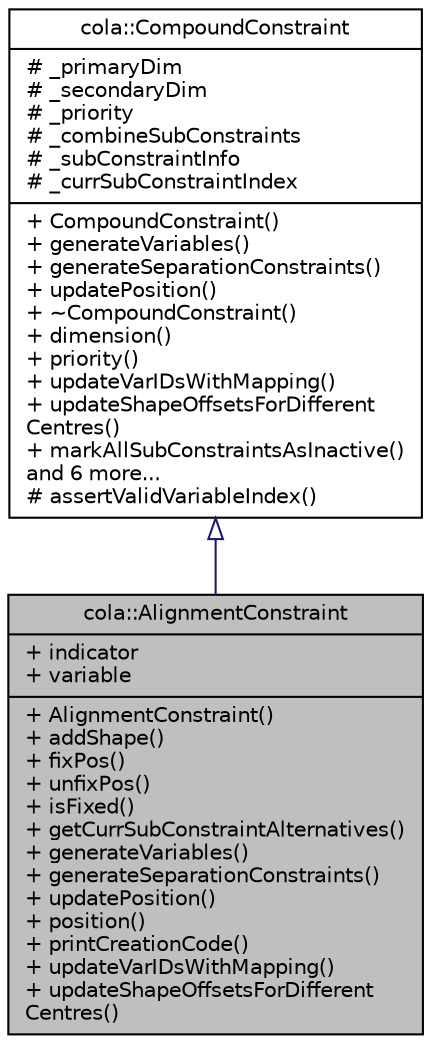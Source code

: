 digraph "cola::AlignmentConstraint"
{
  edge [fontname="Helvetica",fontsize="10",labelfontname="Helvetica",labelfontsize="10"];
  node [fontname="Helvetica",fontsize="10",shape=record];
  Node1 [label="{cola::AlignmentConstraint\n|+ indicator\l+ variable\l|+ AlignmentConstraint()\l+ addShape()\l+ fixPos()\l+ unfixPos()\l+ isFixed()\l+ getCurrSubConstraintAlternatives()\l+ generateVariables()\l+ generateSeparationConstraints()\l+ updatePosition()\l+ position()\l+ printCreationCode()\l+ updateVarIDsWithMapping()\l+ updateShapeOffsetsForDifferent\lCentres()\l}",height=0.2,width=0.4,color="black", fillcolor="grey75", style="filled" fontcolor="black"];
  Node2 -> Node1 [dir="back",color="midnightblue",fontsize="10",style="solid",arrowtail="onormal",fontname="Helvetica"];
  Node2 [label="{cola::CompoundConstraint\n|# _primaryDim\l# _secondaryDim\l# _priority\l# _combineSubConstraints\l# _subConstraintInfo\l# _currSubConstraintIndex\l|+ CompoundConstraint()\l+ generateVariables()\l+ generateSeparationConstraints()\l+ updatePosition()\l+ ~CompoundConstraint()\l+ dimension()\l+ priority()\l+ updateVarIDsWithMapping()\l+ updateShapeOffsetsForDifferent\lCentres()\l+ markAllSubConstraintsAsInactive()\land 6 more...\l# assertValidVariableIndex()\l}",height=0.2,width=0.4,color="black", fillcolor="white", style="filled",URL="$classcola_1_1CompoundConstraint.html",tooltip="An abstract base class for all high-level compound constraints."];
}
